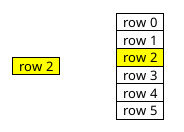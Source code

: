 @startuml
<style>
note {
    backgroundcolor white
    shadowing 0
    linecolor transparent
}
</style>
note as element
    <#yellow>|  row 2  |
end note
note as grid
    |  row 0  |
    |  row 1  |
    <#yellow>|  row 2  |
    |  row 3  |
    |  row 4  |
    |  row 5  |
end note

@enduml